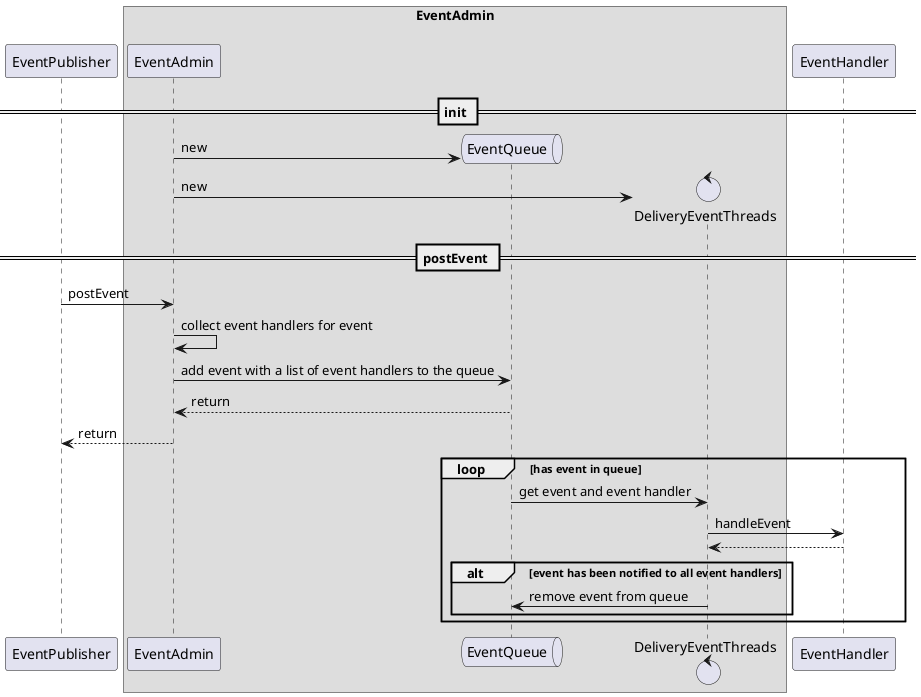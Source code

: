 Licensed to the Apache Software Foundation (ASF) under one or more
contributor license agreements.  See the NOTICE file distributed with
this work for additional information regarding copyright ownership.
The ASF licenses this file to You under the Apache License, Version 2.0
(the "License"); you may not use this file except in compliance with
the License.  You may obtain a copy of the License at

    http://www.apache.org/licenses/LICENSE-2.0

Unless required by applicable law or agreed to in writing, software
distributed under the License is distributed on an "AS IS" BASIS,
WITHOUT WARRANTIES OR CONDITIONS OF ANY KIND, either express or implied.
See the License for the specific language governing permissions and
limitations under the License.

@startuml
'https://plantuml.com/sequence-diagram

participant EventPublisher
box "EventAdmin"
participant EventAdmin
== init ==
create queue EventQueue
EventAdmin -> EventQueue: new
create control DeliveryEventThreads
EventAdmin -> DeliveryEventThreads: new
end box
== postEvent ==
EventPublisher -> EventAdmin: postEvent
EventAdmin -> EventAdmin: collect event handlers for event
EventAdmin -> EventQueue: add event with a list of event handlers to the queue
EventQueue --> EventAdmin: return
EventAdmin --> EventPublisher: return
loop has event in queue
    EventQueue -> DeliveryEventThreads: get event and event handler
    DeliveryEventThreads -> EventHandler: handleEvent
    return
    alt event has been notified to all event handlers
    DeliveryEventThreads -> EventQueue: remove event from queue
    end alt
end loop

@enduml